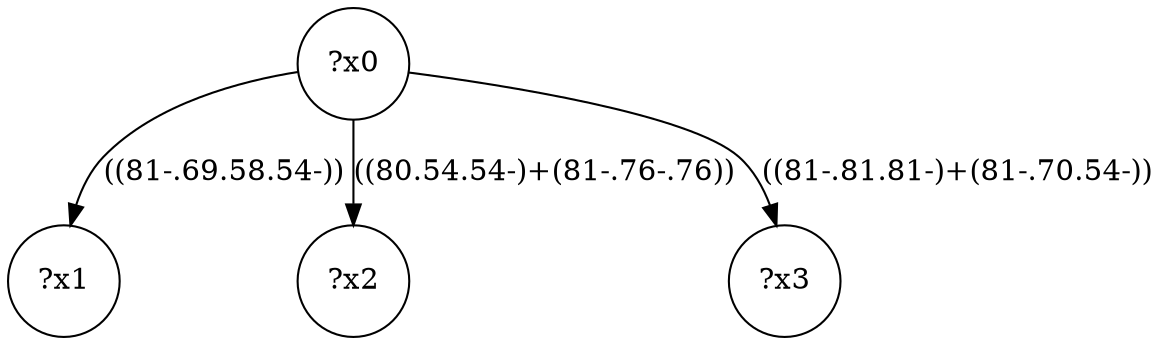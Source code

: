 digraph g {
	x0 [shape=circle, label="?x0"];
	x1 [shape=circle, label="?x1"];
	x0 -> x1 [label="((81-.69.58.54-))"];
	x2 [shape=circle, label="?x2"];
	x0 -> x2 [label="((80.54.54-)+(81-.76-.76))"];
	x3 [shape=circle, label="?x3"];
	x0 -> x3 [label="((81-.81.81-)+(81-.70.54-))"];
}
